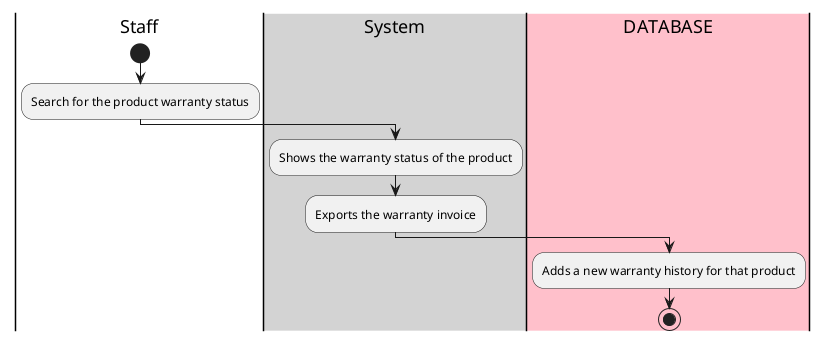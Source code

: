 @startuml

|#White|Staff|
start
:Search for the product warranty status;
|#lightgray|System|
:Shows the warranty status of the product;
:Exports the warranty invoice;
|#pink|DATABASE|
:Adds a new warranty history for that product;
stop

@enduml
